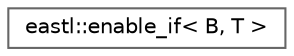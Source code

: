digraph "类继承关系图"
{
 // LATEX_PDF_SIZE
  bgcolor="transparent";
  edge [fontname=Helvetica,fontsize=10,labelfontname=Helvetica,labelfontsize=10];
  node [fontname=Helvetica,fontsize=10,shape=box,height=0.2,width=0.4];
  rankdir="LR";
  Node0 [id="Node000000",label="eastl::enable_if\< B, T \>",height=0.2,width=0.4,color="grey40", fillcolor="white", style="filled",URL="$structeastl_1_1enable__if.html",tooltip=" "];
}
